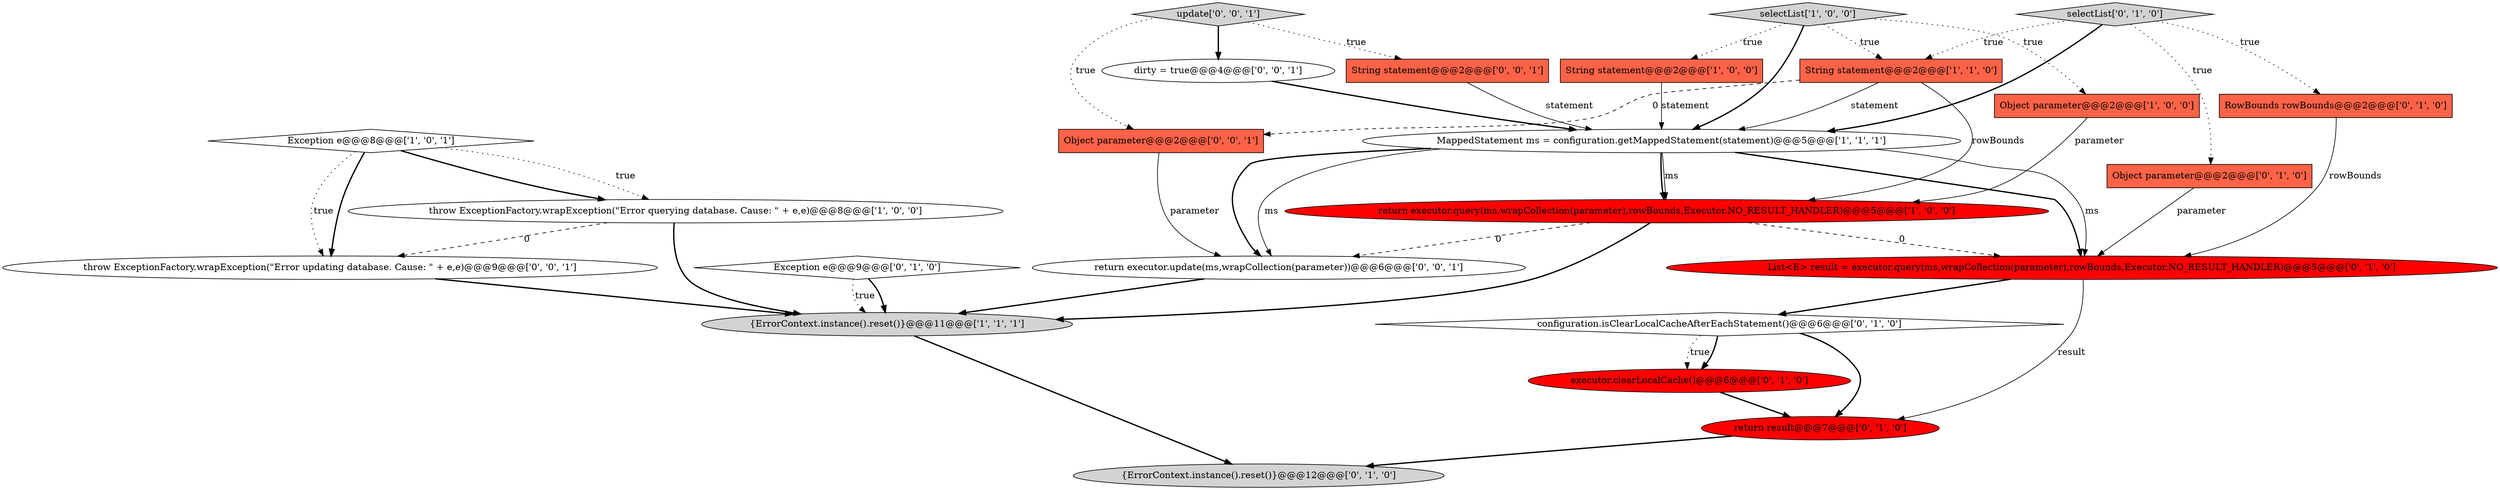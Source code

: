 digraph {
7 [style = filled, label = "{ErrorContext.instance().reset()}@@@11@@@['1', '1', '1']", fillcolor = lightgray, shape = ellipse image = "AAA0AAABBB1BBB"];
1 [style = filled, label = "return executor.query(ms,wrapCollection(parameter),rowBounds,Executor.NO_RESULT_HANDLER)@@@5@@@['1', '0', '0']", fillcolor = red, shape = ellipse image = "AAA1AAABBB1BBB"];
6 [style = filled, label = "MappedStatement ms = configuration.getMappedStatement(statement)@@@5@@@['1', '1', '1']", fillcolor = white, shape = ellipse image = "AAA0AAABBB1BBB"];
3 [style = filled, label = "String statement@@@2@@@['1', '0', '0']", fillcolor = tomato, shape = box image = "AAA0AAABBB1BBB"];
23 [style = filled, label = "dirty = true@@@4@@@['0', '0', '1']", fillcolor = white, shape = ellipse image = "AAA0AAABBB3BBB"];
2 [style = filled, label = "throw ExceptionFactory.wrapException(\"Error querying database. Cause: \" + e,e)@@@8@@@['1', '0', '0']", fillcolor = white, shape = ellipse image = "AAA0AAABBB1BBB"];
13 [style = filled, label = "List<E> result = executor.query(ms,wrapCollection(parameter),rowBounds,Executor.NO_RESULT_HANDLER)@@@5@@@['0', '1', '0']", fillcolor = red, shape = ellipse image = "AAA1AAABBB2BBB"];
15 [style = filled, label = "RowBounds rowBounds@@@2@@@['0', '1', '0']", fillcolor = tomato, shape = box image = "AAA0AAABBB2BBB"];
20 [style = filled, label = "String statement@@@2@@@['0', '0', '1']", fillcolor = tomato, shape = box image = "AAA0AAABBB3BBB"];
22 [style = filled, label = "Object parameter@@@2@@@['0', '0', '1']", fillcolor = tomato, shape = box image = "AAA0AAABBB3BBB"];
12 [style = filled, label = "Object parameter@@@2@@@['0', '1', '0']", fillcolor = tomato, shape = box image = "AAA0AAABBB2BBB"];
9 [style = filled, label = "configuration.isClearLocalCacheAfterEachStatement()@@@6@@@['0', '1', '0']", fillcolor = white, shape = diamond image = "AAA0AAABBB2BBB"];
4 [style = filled, label = "selectList['1', '0', '0']", fillcolor = lightgray, shape = diamond image = "AAA0AAABBB1BBB"];
17 [style = filled, label = "return result@@@7@@@['0', '1', '0']", fillcolor = red, shape = ellipse image = "AAA1AAABBB2BBB"];
18 [style = filled, label = "update['0', '0', '1']", fillcolor = lightgray, shape = diamond image = "AAA0AAABBB3BBB"];
11 [style = filled, label = "selectList['0', '1', '0']", fillcolor = lightgray, shape = diamond image = "AAA0AAABBB2BBB"];
21 [style = filled, label = "return executor.update(ms,wrapCollection(parameter))@@@6@@@['0', '0', '1']", fillcolor = white, shape = ellipse image = "AAA0AAABBB3BBB"];
8 [style = filled, label = "Exception e@@@8@@@['1', '0', '1']", fillcolor = white, shape = diamond image = "AAA0AAABBB1BBB"];
10 [style = filled, label = "Exception e@@@9@@@['0', '1', '0']", fillcolor = white, shape = diamond image = "AAA0AAABBB2BBB"];
5 [style = filled, label = "String statement@@@2@@@['1', '1', '0']", fillcolor = tomato, shape = box image = "AAA0AAABBB1BBB"];
16 [style = filled, label = "{ErrorContext.instance().reset()}@@@12@@@['0', '1', '0']", fillcolor = lightgray, shape = ellipse image = "AAA0AAABBB2BBB"];
14 [style = filled, label = "executor.clearLocalCache()@@@6@@@['0', '1', '0']", fillcolor = red, shape = ellipse image = "AAA1AAABBB2BBB"];
0 [style = filled, label = "Object parameter@@@2@@@['1', '0', '0']", fillcolor = tomato, shape = box image = "AAA0AAABBB1BBB"];
19 [style = filled, label = "throw ExceptionFactory.wrapException(\"Error updating database. Cause: \" + e,e)@@@9@@@['0', '0', '1']", fillcolor = white, shape = ellipse image = "AAA0AAABBB3BBB"];
4->5 [style = dotted, label="true"];
2->19 [style = dashed, label="0"];
18->23 [style = bold, label=""];
4->6 [style = bold, label=""];
8->19 [style = bold, label=""];
6->21 [style = bold, label=""];
3->6 [style = solid, label="statement"];
8->2 [style = dotted, label="true"];
11->6 [style = bold, label=""];
4->0 [style = dotted, label="true"];
11->12 [style = dotted, label="true"];
9->17 [style = bold, label=""];
14->17 [style = bold, label=""];
13->17 [style = solid, label="result"];
11->5 [style = dotted, label="true"];
1->21 [style = dashed, label="0"];
0->1 [style = solid, label="parameter"];
18->20 [style = dotted, label="true"];
20->6 [style = solid, label="statement"];
1->7 [style = bold, label=""];
10->7 [style = bold, label=""];
9->14 [style = dotted, label="true"];
1->13 [style = dashed, label="0"];
6->13 [style = solid, label="ms"];
6->1 [style = solid, label="ms"];
6->1 [style = bold, label=""];
15->13 [style = solid, label="rowBounds"];
4->3 [style = dotted, label="true"];
12->13 [style = solid, label="parameter"];
8->2 [style = bold, label=""];
5->1 [style = solid, label="rowBounds"];
6->21 [style = solid, label="ms"];
6->13 [style = bold, label=""];
23->6 [style = bold, label=""];
7->16 [style = bold, label=""];
9->14 [style = bold, label=""];
21->7 [style = bold, label=""];
5->22 [style = dashed, label="0"];
13->9 [style = bold, label=""];
2->7 [style = bold, label=""];
11->15 [style = dotted, label="true"];
8->19 [style = dotted, label="true"];
19->7 [style = bold, label=""];
10->7 [style = dotted, label="true"];
5->6 [style = solid, label="statement"];
17->16 [style = bold, label=""];
22->21 [style = solid, label="parameter"];
18->22 [style = dotted, label="true"];
}

